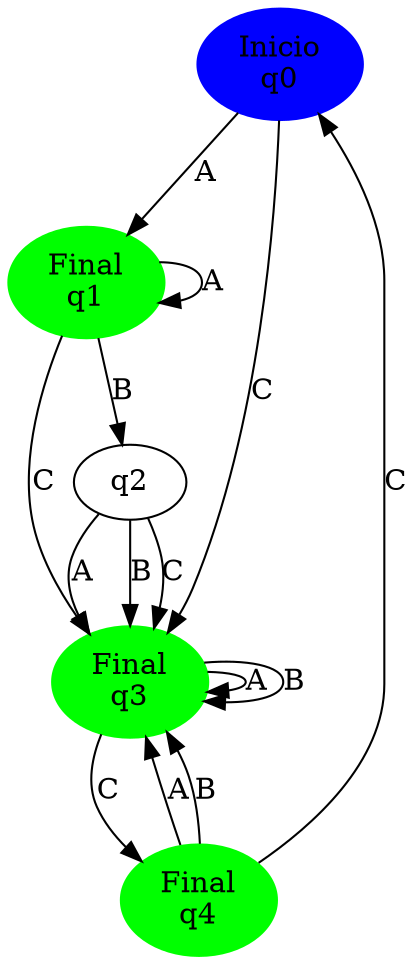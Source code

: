 digraph {
	q0 -> q1 [label="A", weight=100];
	q0 -> q3 [label="C", weight=100];
	q1 -> q1 [label="A", weight=100];
	q1 -> q2 [label="B", weight=100];
	q1 -> q3 [label="C", weight=100];
	q2 -> q3 [label="A", weight=100];
	q2 -> q3 [label="B", weight=100];
	q2 -> q3 [label="C", weight=100];
	q3 -> q3 [label="A", weight=100];
	q3 -> q3 [label="B", weight=100];
	q3 -> q4 [label="C", weight=100];
	q4 -> q3 [label="A", weight=100];
	q4 -> q3 [label="B", weight=100];
	q4 -> q0 [label="C", weight=100];
	q0 [label="Inicio
q0", color=blue, style=filled];
	q1 [label="Final
q1", color=green, style=filled];
	q3 [label="Final
q3", color=green, style=filled];
	q4 [label="Final
q4", color=green, style=filled];
}
